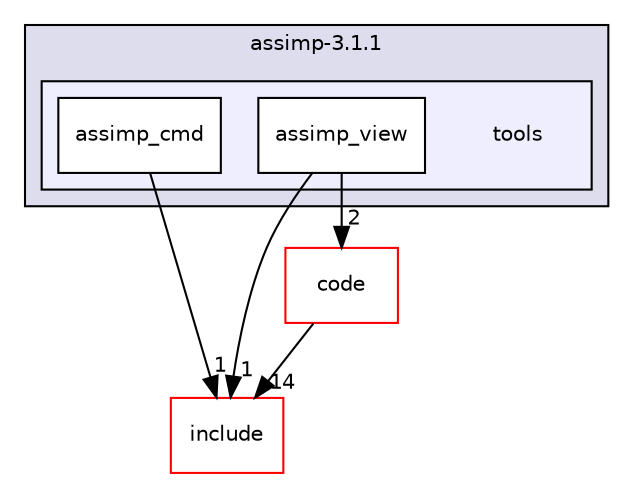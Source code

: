 digraph "assimp/assimp-3.1.1/tools" {
  compound=true
  node [ fontsize="10", fontname="Helvetica"];
  edge [ labelfontsize="10", labelfontname="Helvetica"];
  subgraph clusterdir_78484848cdf49f0d07c1c966ffc044c7 {
    graph [ bgcolor="#ddddee", pencolor="black", label="assimp-3.1.1" fontname="Helvetica", fontsize="10", URL="dir_78484848cdf49f0d07c1c966ffc044c7.html"]
  subgraph clusterdir_62c8e5a64e6f494ebdc2332a5676c555 {
    graph [ bgcolor="#eeeeff", pencolor="black", label="" URL="dir_62c8e5a64e6f494ebdc2332a5676c555.html"];
    dir_62c8e5a64e6f494ebdc2332a5676c555 [shape=plaintext label="tools"];
    dir_5f31c8c5d8c20313957e131ea269470f [shape=box label="assimp_cmd" color="black" fillcolor="white" style="filled" URL="dir_5f31c8c5d8c20313957e131ea269470f.html"];
    dir_cd7b79ab9bcc1910aae16296a21524cb [shape=box label="assimp_view" color="black" fillcolor="white" style="filled" URL="dir_cd7b79ab9bcc1910aae16296a21524cb.html"];
  }
  }
  dir_c101cde07d36a9a69cf1f5e6a5d497f4 [shape=box label="include" fillcolor="white" style="filled" color="red" URL="dir_c101cde07d36a9a69cf1f5e6a5d497f4.html"];
  dir_5f48190eefbf2d9887c40319c3006284 [shape=box label="code" fillcolor="white" style="filled" color="red" URL="dir_5f48190eefbf2d9887c40319c3006284.html"];
  dir_5f48190eefbf2d9887c40319c3006284->dir_c101cde07d36a9a69cf1f5e6a5d497f4 [headlabel="14", labeldistance=1.5 headhref="dir_000004_000030.html"];
  dir_cd7b79ab9bcc1910aae16296a21524cb->dir_c101cde07d36a9a69cf1f5e6a5d497f4 [headlabel="1", labeldistance=1.5 headhref="dir_000012_000030.html"];
  dir_cd7b79ab9bcc1910aae16296a21524cb->dir_5f48190eefbf2d9887c40319c3006284 [headlabel="2", labeldistance=1.5 headhref="dir_000012_000004.html"];
  dir_5f31c8c5d8c20313957e131ea269470f->dir_c101cde07d36a9a69cf1f5e6a5d497f4 [headlabel="1", labeldistance=1.5 headhref="dir_000011_000030.html"];
}

